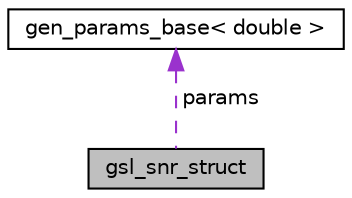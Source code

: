 digraph "gsl_snr_struct"
{
  edge [fontname="Helvetica",fontsize="10",labelfontname="Helvetica",labelfontsize="10"];
  node [fontname="Helvetica",fontsize="10",shape=record];
  Node1 [label="gsl_snr_struct",height=0.2,width=0.4,color="black", fillcolor="grey75", style="filled", fontcolor="black"];
  Node2 -> Node1 [dir="back",color="darkorchid3",fontsize="10",style="dashed",label=" params" ,fontname="Helvetica"];
  Node2 [label="gen_params_base\< double \>",height=0.2,width=0.4,color="black", fillcolor="white", style="filled",URL="$d6/dea/classgen__params__base.html"];
}
